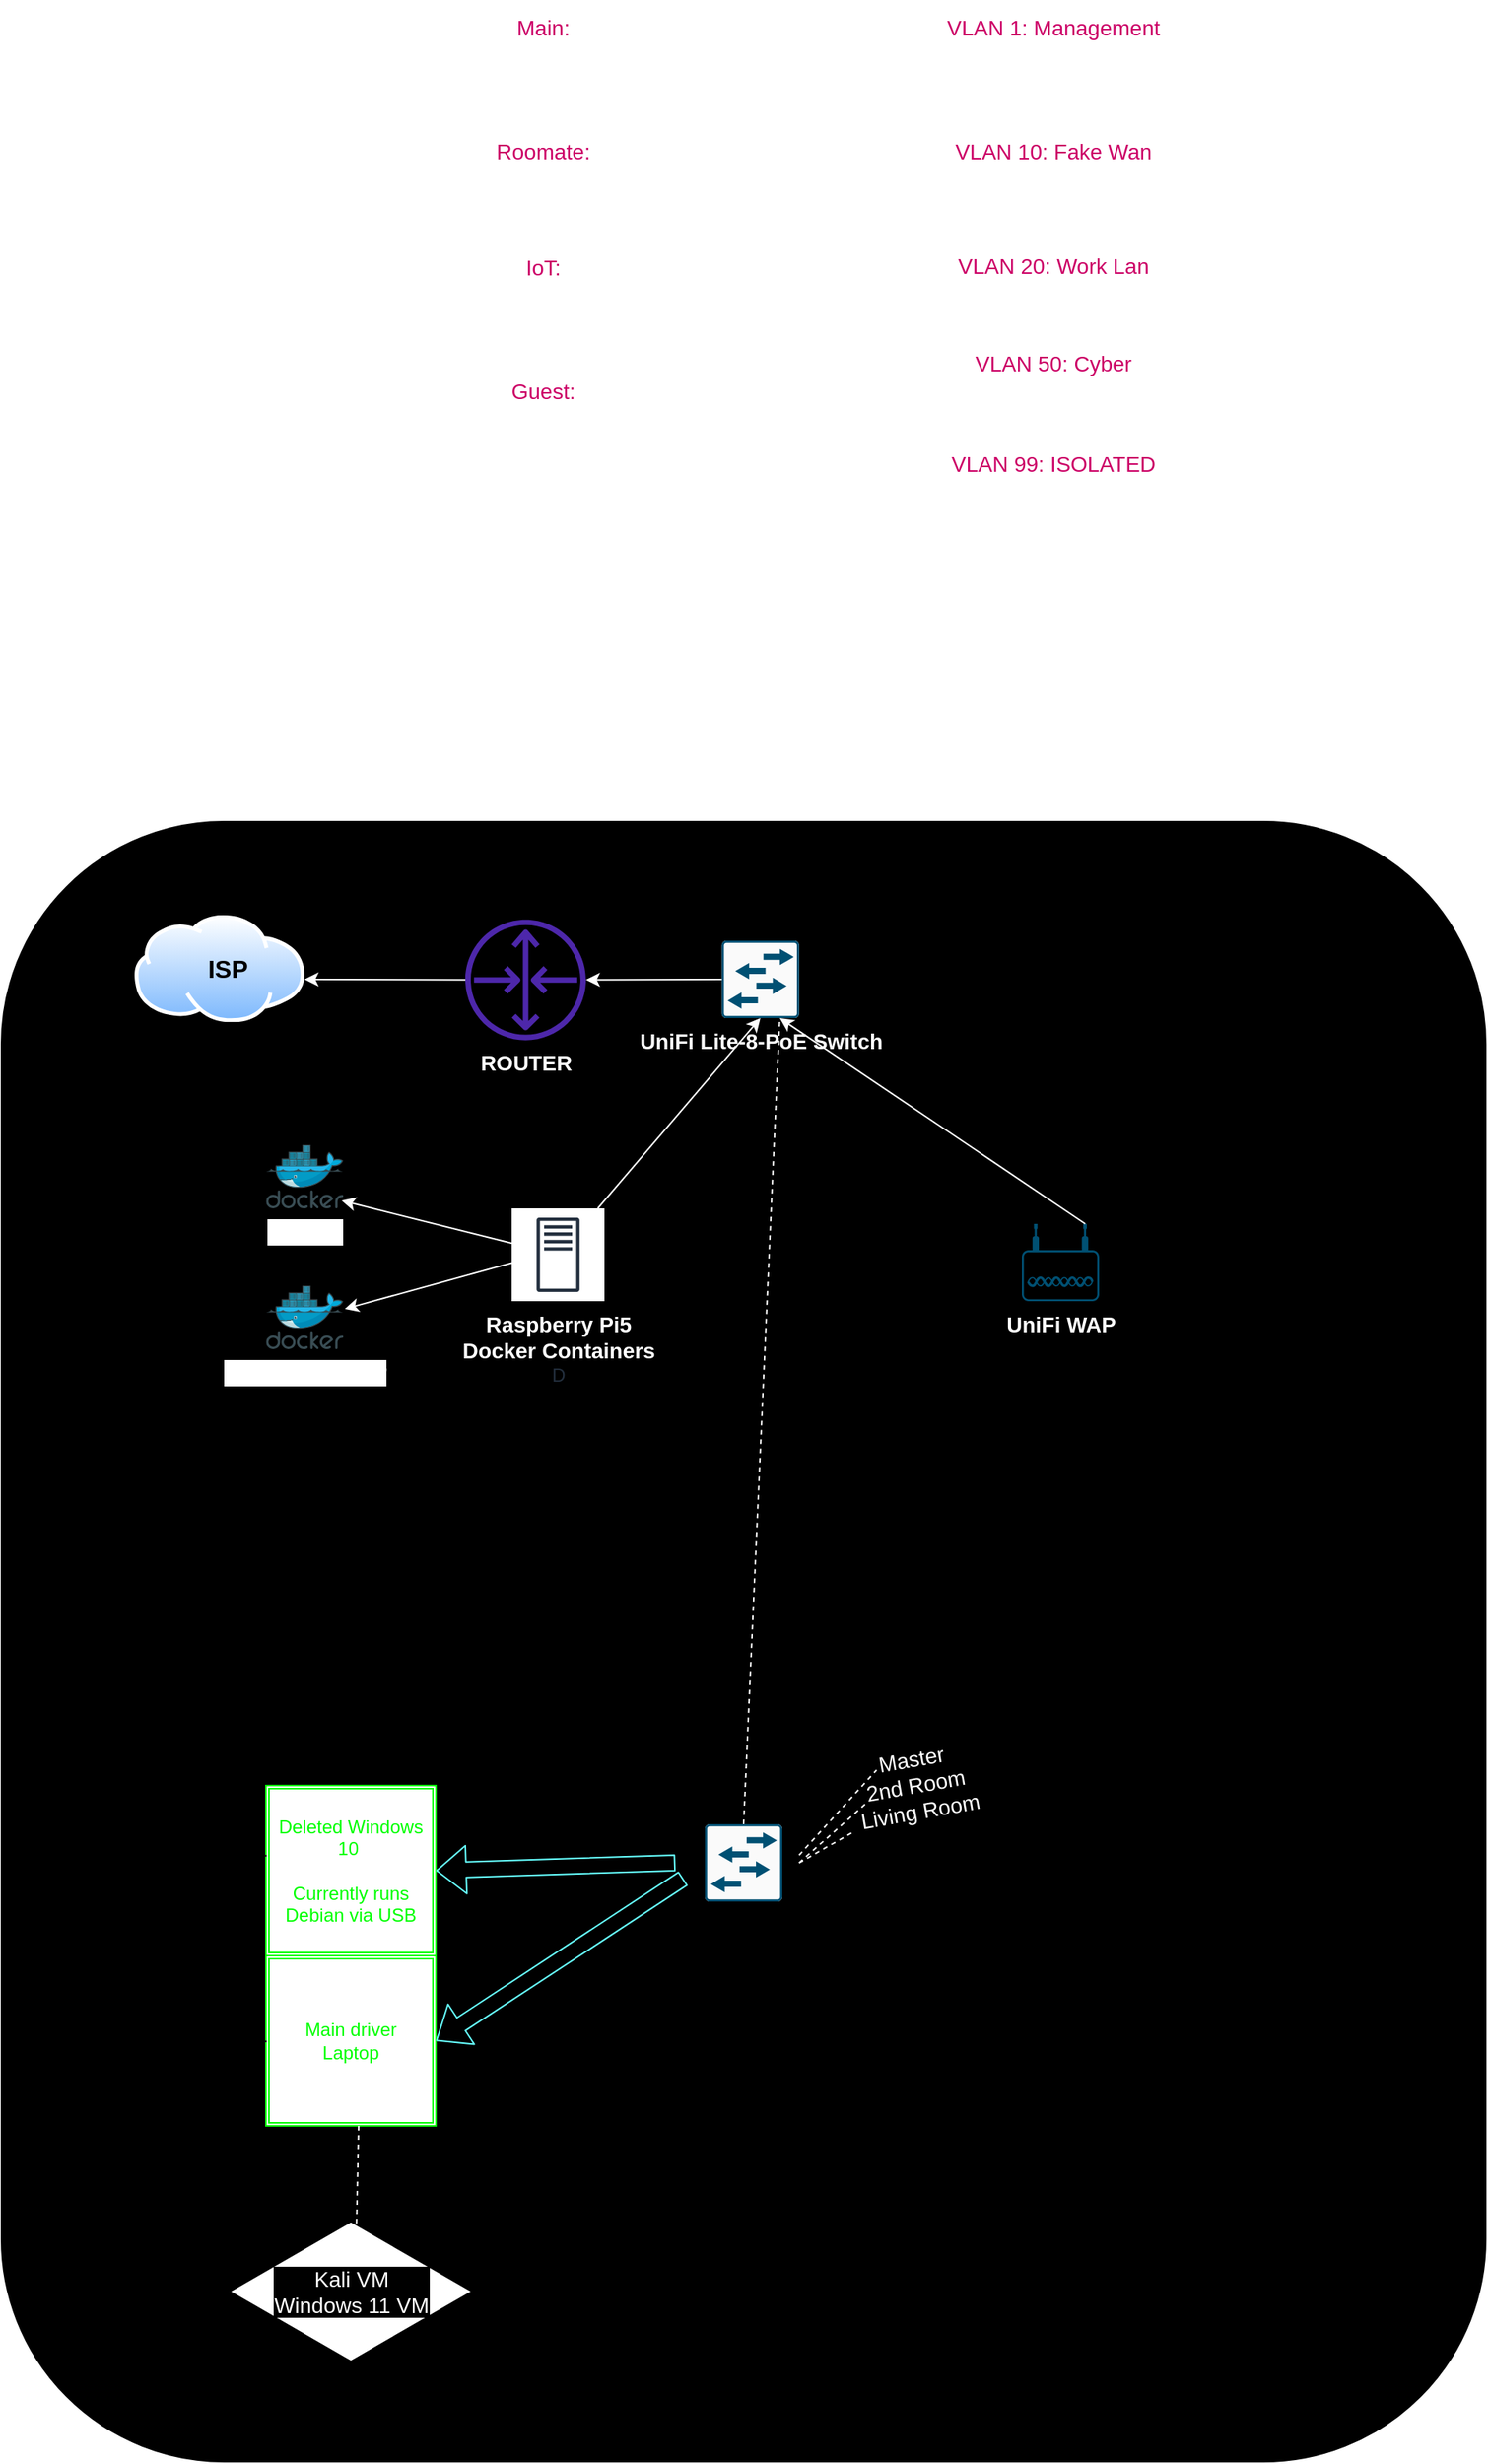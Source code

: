 <mxfile>
    <diagram id="IYLOU3CK_ivfJfWM9qrF" name="Page-1">
        <mxGraphModel dx="1678" dy="1466" grid="1" gridSize="10" guides="1" tooltips="1" connect="1" arrows="1" fold="1" page="1" pageScale="1" pageWidth="850" pageHeight="1100" math="0" shadow="0">
            <root>
                <mxCell id="0"/>
                <mxCell id="1" parent="0"/>
                <mxCell id="18" value="" style="rounded=1;whiteSpace=wrap;html=1;fontSize=14;fillColor=#000000;" parent="1" vertex="1">
                    <mxGeometry x="-470" y="50" width="960" height="1060" as="geometry"/>
                </mxCell>
                <mxCell id="2" value="" style="aspect=fixed;perimeter=ellipsePerimeter;html=1;align=center;shadow=0;dashed=0;spacingTop=3;image;image=img/lib/active_directory/internet_cloud.svg;" parent="1" vertex="1">
                    <mxGeometry x="-384" y="110.35" width="110" height="69.3" as="geometry"/>
                </mxCell>
                <mxCell id="6" value="&lt;font color=&quot;#00ff00&quot;&gt;Main driver&lt;br&gt;Laptop&lt;/font&gt;" style="shape=ext;double=1;whiteSpace=wrap;html=1;aspect=fixed;strokeColor=#00FF00;" parent="1" vertex="1">
                    <mxGeometry x="-299" y="783" width="110" height="110" as="geometry"/>
                </mxCell>
                <mxCell id="7" value="&lt;b style=&quot;font-size: 12px;&quot;&gt;&lt;font color=&quot;#000000&quot; style=&quot;font-size: 16px;&quot;&gt;ISP&lt;/font&gt;&lt;/b&gt;" style="text;html=1;align=center;verticalAlign=middle;resizable=0;points=[];autosize=1;strokeColor=none;fillColor=none;fontSize=16;" parent="1" vertex="1">
                    <mxGeometry x="-348.88" y="130" width="50" height="30" as="geometry"/>
                </mxCell>
                <mxCell id="10" value="" style="shape=flexArrow;endArrow=classic;html=1;strokeColor=#66FFFF;fontSize=16;fontColor=#FF8000;entryX=1;entryY=0.5;entryDx=0;entryDy=0;" parent="1" target="6" edge="1">
                    <mxGeometry width="50" height="50" relative="1" as="geometry">
                        <mxPoint x="-29" y="733" as="sourcePoint"/>
                        <mxPoint x="-229" y="668" as="targetPoint"/>
                    </mxGeometry>
                </mxCell>
                <mxCell id="22" value="&lt;font color=&quot;#00ff00&quot;&gt;Deleted Windows 10&amp;nbsp;&lt;br&gt;&lt;br&gt;Currently runs Debian via USB&lt;br&gt;&lt;/font&gt;" style="shape=ext;double=1;whiteSpace=wrap;html=1;aspect=fixed;strokeColor=#00FF00;" parent="1" vertex="1">
                    <mxGeometry x="-299" y="673" width="110" height="110" as="geometry"/>
                </mxCell>
                <mxCell id="23" value="" style="shape=flexArrow;endArrow=classic;html=1;strokeColor=#66FFFF;fontSize=16;fontColor=#FF8000;entryX=1;entryY=0.5;entryDx=0;entryDy=0;exitX=0;exitY=0.5;exitDx=0;exitDy=0;" parent="1" target="22" edge="1">
                    <mxGeometry width="50" height="50" relative="1" as="geometry">
                        <mxPoint x="-34.12" y="723" as="sourcePoint"/>
                        <mxPoint x="-229" y="793" as="targetPoint"/>
                    </mxGeometry>
                </mxCell>
                <mxCell id="28" value="" style="endArrow=classic;html=1;fillColor=#0050ef;strokeColor=#FFFFFF;entryX=1;entryY=0.601;entryDx=0;entryDy=0;entryPerimeter=0;" parent="1" source="59" target="2" edge="1">
                    <mxGeometry width="50" height="50" relative="1" as="geometry">
                        <mxPoint x="4.88" y="170" as="sourcePoint"/>
                        <mxPoint x="19.789" y="210" as="targetPoint"/>
                    </mxGeometry>
                </mxCell>
                <mxCell id="33" value="" style="endArrow=none;dashed=1;html=1;strokeColor=#FFFFFF;fontSize=14;fontColor=#FFFFFF;" parent="1" edge="1">
                    <mxGeometry width="50" height="50" relative="1" as="geometry">
                        <mxPoint x="45.88" y="718" as="sourcePoint"/>
                        <mxPoint x="96" y="663" as="targetPoint"/>
                    </mxGeometry>
                </mxCell>
                <mxCell id="34" value="" style="endArrow=none;dashed=1;html=1;strokeColor=#FFFFFF;fontSize=14;fontColor=#FFFFFF;exitX=1;exitY=0.5;exitDx=0;exitDy=0;entryX=0.187;entryY=0.577;entryDx=0;entryDy=0;entryPerimeter=0;" parent="1" target="36" edge="1">
                    <mxGeometry width="50" height="50" relative="1" as="geometry">
                        <mxPoint x="45.88" y="723" as="sourcePoint"/>
                        <mxPoint x="106" y="673" as="targetPoint"/>
                    </mxGeometry>
                </mxCell>
                <mxCell id="35" value="" style="endArrow=none;dashed=1;html=1;strokeColor=#FFFFFF;fontSize=14;fontColor=#FFFFFF;exitX=1;exitY=0.5;exitDx=0;exitDy=0;" parent="1" edge="1">
                    <mxGeometry width="50" height="50" relative="1" as="geometry">
                        <mxPoint x="45.88" y="723" as="sourcePoint"/>
                        <mxPoint x="81" y="703" as="targetPoint"/>
                    </mxGeometry>
                </mxCell>
                <mxCell id="36" value="Master&lt;br&gt;2nd Room&lt;br&gt;Living Room" style="text;html=1;align=center;verticalAlign=middle;resizable=0;points=[];autosize=1;strokeColor=none;fillColor=none;fontSize=14;fontColor=#FFFFFF;rotation=-10;" parent="1" vertex="1">
                    <mxGeometry x="71" y="643" width="100" height="60" as="geometry"/>
                </mxCell>
                <mxCell id="46" value="" style="shape=partialRectangle;whiteSpace=wrap;html=1;bottom=1;right=1;left=1;top=0;fillColor=none;routingCenterX=-0.5;labelBackgroundColor=#000000;fontSize=14;fontColor=#FFFFFF;rotation=90;" parent="1" vertex="1">
                    <mxGeometry x="-389" y="748.35" width="120" height="60" as="geometry"/>
                </mxCell>
                <mxCell id="53" value="Kali VM&lt;br&gt;Windows 11 VM" style="html=1;whiteSpace=wrap;aspect=fixed;shape=isoRectangle;labelBackgroundColor=#000000;fontSize=14;fontColor=#FFFFFF;" parent="1" vertex="1">
                    <mxGeometry x="-322.34" y="953" width="156.67" height="94" as="geometry"/>
                </mxCell>
                <mxCell id="54" value="" style="endArrow=none;dashed=1;html=1;strokeColor=#FFFFFF;fontSize=14;fontColor=#FFFFFF;entryX=0.523;entryY=0.053;entryDx=0;entryDy=0;entryPerimeter=0;" parent="1" target="53" edge="1">
                    <mxGeometry width="50" height="50" relative="1" as="geometry">
                        <mxPoint x="-239" y="893" as="sourcePoint"/>
                        <mxPoint x="106" y="673" as="targetPoint"/>
                    </mxGeometry>
                </mxCell>
                <mxCell id="59" value="&lt;b&gt;&lt;font style=&quot;font-size: 14px;&quot; color=&quot;#ffffff&quot;&gt;ROUTER&lt;/font&gt;&lt;/b&gt;" style="sketch=0;outlineConnect=0;fontColor=#232F3E;gradientColor=none;fillColor=#4D27AA;strokeColor=none;dashed=0;verticalLabelPosition=bottom;verticalAlign=top;align=center;html=1;fontSize=12;fontStyle=0;aspect=fixed;pointerEvents=1;shape=mxgraph.aws4.router;" parent="1" vertex="1">
                    <mxGeometry x="-170" y="113.35" width="78" height="78" as="geometry"/>
                </mxCell>
                <mxCell id="60" value="&lt;b&gt;UniFi Lite-8-PoE Switch&lt;/b&gt;" style="sketch=0;points=[[0.015,0.015,0],[0.985,0.015,0],[0.985,0.985,0],[0.015,0.985,0],[0.25,0,0],[0.5,0,0],[0.75,0,0],[1,0.25,0],[1,0.5,0],[1,0.75,0],[0.75,1,0],[0.5,1,0],[0.25,1,0],[0,0.75,0],[0,0.5,0],[0,0.25,0]];verticalLabelPosition=bottom;html=1;verticalAlign=top;aspect=fixed;align=center;pointerEvents=1;shape=mxgraph.cisco19.rect;prIcon=l2_switch;fillColor=#FAFAFA;strokeColor=#005073;fontSize=14;fontColor=#FFFFFF;" parent="1" vertex="1">
                    <mxGeometry x="-4.12" y="127" width="50" height="50" as="geometry"/>
                </mxCell>
                <mxCell id="61" value="" style="endArrow=classic;html=1;fillColor=#0050ef;strokeColor=#FFFFFF;exitX=0;exitY=0.5;exitDx=0;exitDy=0;exitPerimeter=0;" parent="1" source="60" target="59" edge="1">
                    <mxGeometry width="50" height="50" relative="1" as="geometry">
                        <mxPoint x="12" y="154.754" as="sourcePoint"/>
                        <mxPoint x="-92" y="154.499" as="targetPoint"/>
                    </mxGeometry>
                </mxCell>
                <mxCell id="62" value="&lt;font color=&quot;#ffffff&quot;&gt;&lt;span style=&quot;font-size: 14px;&quot;&gt;&lt;b&gt;Raspberry Pi5&lt;br&gt;Docker Containers&lt;br&gt;&lt;/b&gt;&lt;/span&gt;&lt;/font&gt;D" style="sketch=0;outlineConnect=0;fontColor=#232F3E;gradientColor=none;strokeColor=#232F3E;fillColor=#ffffff;dashed=0;verticalLabelPosition=bottom;verticalAlign=top;align=center;html=1;fontSize=12;fontStyle=0;aspect=fixed;shape=mxgraph.aws4.resourceIcon;resIcon=mxgraph.aws4.traditional_server;" parent="1" vertex="1">
                    <mxGeometry x="-140" y="300" width="60" height="60" as="geometry"/>
                </mxCell>
                <mxCell id="63" value="&lt;b&gt;&lt;font style=&quot;font-size: 14px;&quot;&gt;Pi-Hole&lt;/font&gt;&lt;/b&gt;" style="sketch=0;aspect=fixed;html=1;points=[];align=center;image;fontSize=12;image=img/lib/mscae/Docker.svg;fontColor=#FFFFFF;" parent="1" vertex="1">
                    <mxGeometry x="-298.88" y="259" width="50" height="41" as="geometry"/>
                </mxCell>
                <mxCell id="68" value="&lt;b&gt;UniFi WAP&lt;/b&gt;" style="points=[[0.03,0.36,0],[0.18,0,0],[0.5,0.34,0],[0.82,0,0],[0.97,0.36,0],[1,0.67,0],[0.975,0.975,0],[0.5,1,0],[0.025,0.975,0],[0,0.67,0]];verticalLabelPosition=bottom;sketch=0;html=1;verticalAlign=top;aspect=fixed;align=center;pointerEvents=1;shape=mxgraph.cisco19.wireless_access_point;fillColor=#005073;strokeColor=none;fontSize=14;fontColor=#FFFFFF;" parent="1" vertex="1">
                    <mxGeometry x="190" y="310" width="50" height="50" as="geometry"/>
                </mxCell>
                <mxCell id="69" value="&lt;b&gt;&lt;font style=&quot;font-size: 14px;&quot;&gt;UniFi Controller&lt;/font&gt;&lt;/b&gt;" style="sketch=0;aspect=fixed;html=1;points=[];align=center;image;fontSize=12;image=img/lib/mscae/Docker.svg;fontColor=#FFFFFF;" parent="1" vertex="1">
                    <mxGeometry x="-298.88" y="350" width="50" height="41" as="geometry"/>
                </mxCell>
                <mxCell id="70" value="" style="endArrow=classic;html=1;fillColor=#0050ef;strokeColor=#FFFFFF;entryX=0.978;entryY=0.878;entryDx=0;entryDy=0;entryPerimeter=0;" parent="1" source="62" target="63" edge="1">
                    <mxGeometry width="50" height="50" relative="1" as="geometry">
                        <mxPoint x="-144.88" y="310.254" as="sourcePoint"/>
                        <mxPoint x="-248.88" y="309.999" as="targetPoint"/>
                    </mxGeometry>
                </mxCell>
                <mxCell id="71" value="" style="endArrow=classic;html=1;fillColor=#0050ef;strokeColor=#FFFFFF;entryX=1.018;entryY=0.366;entryDx=0;entryDy=0;entryPerimeter=0;" parent="1" target="69" edge="1">
                    <mxGeometry width="50" height="50" relative="1" as="geometry">
                        <mxPoint x="-130" y="332.498" as="sourcePoint"/>
                        <mxPoint x="-239.98" y="304.998" as="targetPoint"/>
                    </mxGeometry>
                </mxCell>
                <mxCell id="72" value="" style="endArrow=classic;html=1;fillColor=#0050ef;strokeColor=#FFFFFF;entryX=0.5;entryY=1;entryDx=0;entryDy=0;entryPerimeter=0;" parent="1" source="62" target="60" edge="1">
                    <mxGeometry width="50" height="50" relative="1" as="geometry">
                        <mxPoint x="14" y="259.254" as="sourcePoint"/>
                        <mxPoint x="-90" y="258.999" as="targetPoint"/>
                    </mxGeometry>
                </mxCell>
                <mxCell id="73" value="" style="endArrow=classic;html=1;fillColor=#0050ef;strokeColor=#FFFFFF;entryX=0.75;entryY=1;entryDx=0;entryDy=0;entryPerimeter=0;exitX=0.82;exitY=0;exitDx=0;exitDy=0;exitPerimeter=0;" parent="1" source="68" target="60" edge="1">
                    <mxGeometry width="50" height="50" relative="1" as="geometry">
                        <mxPoint x="99.88" y="250.254" as="sourcePoint"/>
                        <mxPoint x="-4.12" y="249.999" as="targetPoint"/>
                    </mxGeometry>
                </mxCell>
                <mxCell id="74" value="" style="sketch=0;points=[[0.015,0.015,0],[0.985,0.015,0],[0.985,0.985,0],[0.015,0.985,0],[0.25,0,0],[0.5,0,0],[0.75,0,0],[1,0.25,0],[1,0.5,0],[1,0.75,0],[0.75,1,0],[0.5,1,0],[0.25,1,0],[0,0.75,0],[0,0.5,0],[0,0.25,0]];verticalLabelPosition=bottom;html=1;verticalAlign=top;aspect=fixed;align=center;pointerEvents=1;shape=mxgraph.cisco19.rect;prIcon=l2_switch;fillColor=#FAFAFA;strokeColor=#005073;fontSize=14;fontColor=#FFFFFF;" parent="1" vertex="1">
                    <mxGeometry x="-15.0" y="698" width="50" height="50" as="geometry"/>
                </mxCell>
                <mxCell id="75" value="" style="endArrow=none;dashed=1;html=1;strokeColor=#FFFFFF;fontSize=14;fontColor=#FFFFFF;entryX=0.75;entryY=1;entryDx=0;entryDy=0;entryPerimeter=0;exitX=0.5;exitY=0;exitDx=0;exitDy=0;exitPerimeter=0;" parent="1" source="74" target="60" edge="1">
                    <mxGeometry width="50" height="50" relative="1" as="geometry">
                        <mxPoint x="50" y="480" as="sourcePoint"/>
                        <mxPoint x="106" y="673" as="targetPoint"/>
                    </mxGeometry>
                </mxCell>
                <mxCell id="87" value="Main:&lt;br&gt;&lt;font color=&quot;#ffffff&quot;&gt;192.168.21.0/24&lt;/font&gt;" style="text;html=1;align=center;verticalAlign=middle;resizable=0;points=[];autosize=1;strokeColor=none;fillColor=none;fontSize=14;fontColor=#CC0066;" parent="1" vertex="1">
                    <mxGeometry x="-180" y="-480.5" width="120" height="50" as="geometry"/>
                </mxCell>
                <mxCell id="88" value="Roomate:&lt;br&gt;&lt;font color=&quot;#ffffff&quot;&gt;192.168.22.0/24&lt;/font&gt;" style="text;html=1;align=center;verticalAlign=middle;resizable=0;points=[];autosize=1;strokeColor=none;fillColor=none;fontSize=14;fontColor=#CC0066;" parent="1" vertex="1">
                    <mxGeometry x="-180" y="-400.5" width="120" height="50" as="geometry"/>
                </mxCell>
                <mxCell id="89" value="IoT:&lt;br&gt;&lt;font color=&quot;#ffffff&quot;&gt;192.168.23.0/24&lt;/font&gt;" style="text;html=1;align=center;verticalAlign=middle;resizable=0;points=[];autosize=1;strokeColor=none;fillColor=none;fontSize=14;fontColor=#CC0066;" parent="1" vertex="1">
                    <mxGeometry x="-180" y="-325.5" width="120" height="50" as="geometry"/>
                </mxCell>
                <mxCell id="90" value="Guest:&lt;br&gt;&lt;font color=&quot;#ffffff&quot;&gt;192.168.24.0/24&lt;/font&gt;" style="text;html=1;align=center;verticalAlign=middle;resizable=0;points=[];autosize=1;strokeColor=none;fillColor=none;fontSize=14;fontColor=#CC0066;" parent="1" vertex="1">
                    <mxGeometry x="-180" y="-245.5" width="120" height="50" as="geometry"/>
                </mxCell>
                <mxCell id="91" value="VLAN 99: ISOLATED&lt;br&gt;&lt;font color=&quot;#ffffff&quot;&gt;10.0.99.0/24&lt;/font&gt;" style="text;html=1;align=center;verticalAlign=middle;resizable=0;points=[];autosize=1;strokeColor=none;fillColor=none;fontSize=14;fontColor=#CC0066;" parent="1" vertex="1">
                    <mxGeometry x="130" y="-198" width="160" height="50" as="geometry"/>
                </mxCell>
                <mxCell id="92" value="VLAN 50: Cyber&lt;br&gt;&lt;font color=&quot;#ffffff&quot;&gt;10.0.50.0/24&lt;/font&gt;" style="text;html=1;align=center;verticalAlign=middle;resizable=0;points=[];autosize=1;strokeColor=none;fillColor=none;fontSize=14;fontColor=#CC0066;" parent="1" vertex="1">
                    <mxGeometry x="150" y="-263" width="120" height="50" as="geometry"/>
                </mxCell>
                <mxCell id="93" value="VLAN 10: Fake Wan&lt;br&gt;&lt;font color=&quot;#ffffff&quot;&gt;10.0.10.0/24&lt;/font&gt;" style="text;html=1;align=center;verticalAlign=middle;resizable=0;points=[];autosize=1;strokeColor=none;fillColor=none;fontSize=14;fontColor=#CC0066;" parent="1" vertex="1">
                    <mxGeometry x="135" y="-400.5" width="150" height="50" as="geometry"/>
                </mxCell>
                <mxCell id="94" value="VLAN 1: Management&lt;br&gt;&lt;font color=&quot;#ffffff&quot;&gt;10.0.1.0/24&lt;/font&gt;" style="text;html=1;align=center;verticalAlign=middle;resizable=0;points=[];autosize=1;strokeColor=none;fillColor=none;fontSize=14;fontColor=#CC0066;" parent="1" vertex="1">
                    <mxGeometry x="130" y="-480.5" width="160" height="50" as="geometry"/>
                </mxCell>
                <mxCell id="95" value="VLAN 20: Work Lan&lt;br&gt;&lt;font color=&quot;#ffffff&quot;&gt;10.0.50.0/24&lt;/font&gt;" style="text;html=1;align=center;verticalAlign=middle;resizable=0;points=[];autosize=1;strokeColor=none;fillColor=none;fontSize=14;fontColor=#CC0066;" parent="1" vertex="1">
                    <mxGeometry x="135" y="-326" width="150" height="50" as="geometry"/>
                </mxCell>
            </root>
        </mxGraphModel>
    </diagram>
</mxfile>